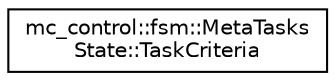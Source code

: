 digraph "Graphical Class Hierarchy"
{
 // INTERACTIVE_SVG=YES
  edge [fontname="Helvetica",fontsize="10",labelfontname="Helvetica",labelfontsize="10"];
  node [fontname="Helvetica",fontsize="10",shape=record];
  rankdir="LR";
  Node0 [label="mc_control::fsm::MetaTasks\lState::TaskCriteria",height=0.2,width=0.4,color="black", fillcolor="white", style="filled",URL="$structmc__control_1_1fsm_1_1MetaTasksState_1_1TaskCriteria.html"];
}
